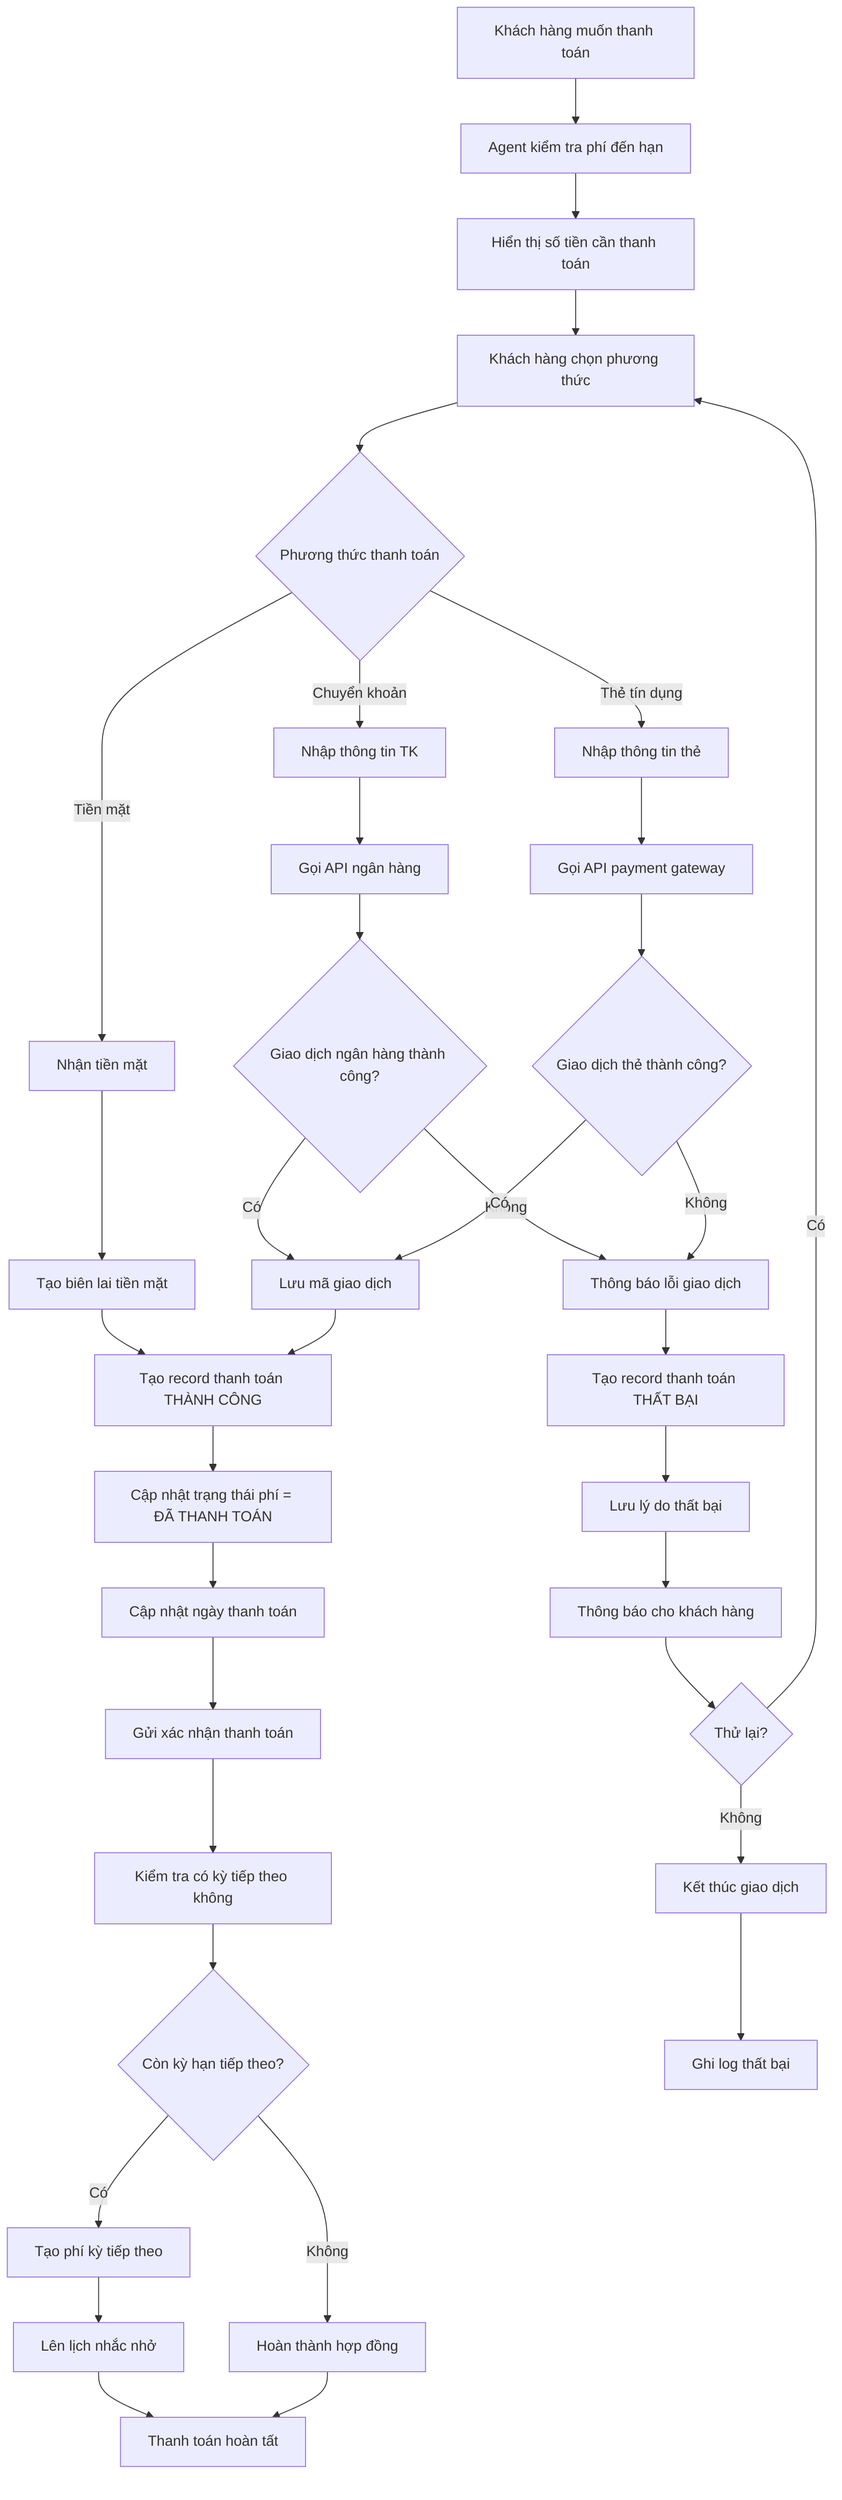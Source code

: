 flowchart TD
    A[Khách hàng muốn thanh toán] --> B[Agent kiểm tra phí đến hạn]
    B --> C[Hiển thị số tiền cần thanh toán]
    C --> D[Khách hàng chọn phương thức]
    
    D --> E{Phương thức thanh toán}
    E -->|Tiền mặt| F[Nhận tiền mặt]
    E -->|Chuyển khoản| G[Nhập thông tin TK]
    E -->|Thẻ tín dụng| H[Nhập thông tin thẻ]
    
    F --> I[Tạo biên lai tiền mặt]
    G --> J[Gọi API ngân hàng]
    H --> K[Gọi API payment gateway]
    
    J --> L{Giao dịch ngân hàng thành công?}
    K --> M{Giao dịch thẻ thành công?}
    
    L -->|Không| N[Thông báo lỗi giao dịch]
    M -->|Không| N
    L -->|Có| O[Lưu mã giao dịch]
    M -->|Có| O
    
    I --> P[Tạo record thanh toán THÀNH CÔNG]
    O --> P
    
    N --> Q[Tạo record thanh toán THẤT BẠI]
    Q --> R[Lưu lý do thất bại]
    R --> S[Thông báo cho khách hàng]
    S --> T{Thử lại?}
    T -->|Có| D
    T -->|Không| U[Kết thúc giao dịch]
    
    P --> V[Cập nhật trạng thái phí = ĐÃ THANH TOÁN]
    V --> W[Cập nhật ngày thanh toán]
    W --> X[Gửi xác nhận thanh toán]
    X --> Y[Kiểm tra có kỳ tiếp theo không]
    
    Y --> Z{Còn kỳ hạn tiếp theo?}
    Z -->|Có| AA[Tạo phí kỳ tiếp theo]
    Z -->|Không| BB[Hoàn thành hợp đồng]
    
    AA --> CC[Lên lịch nhắc nhở]
    CC --> DD[Thanh toán hoàn tất]
    BB --> DD
    
    U --> EE[Ghi log thất bại]